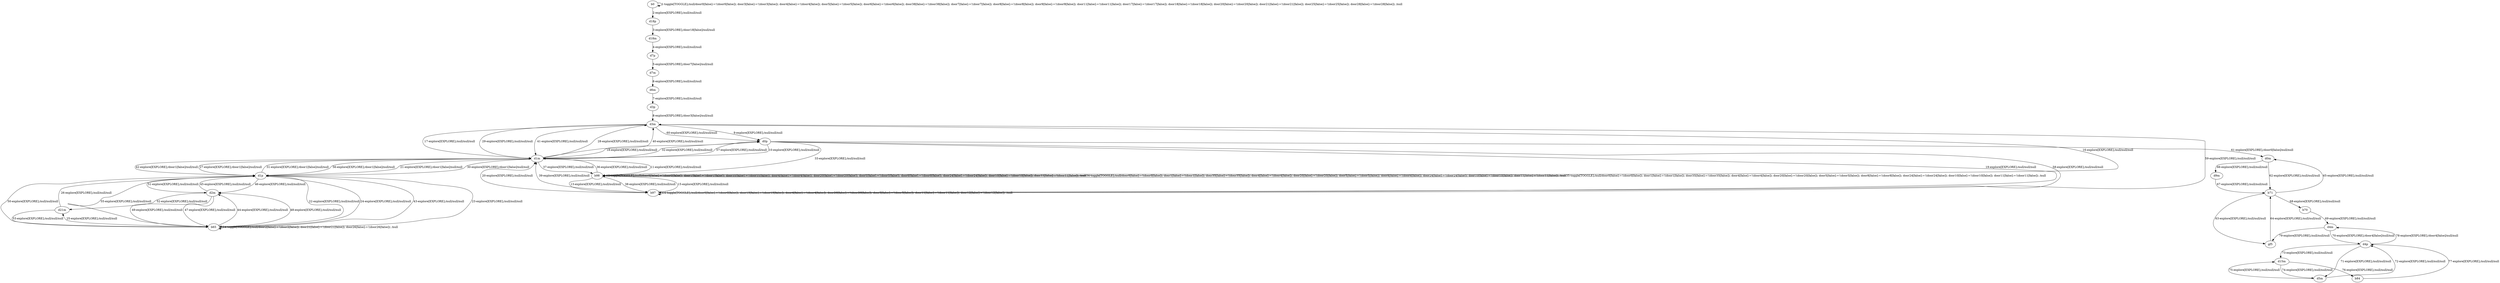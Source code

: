 # Total number of goals covered by this test: 1
# d4p --> d4m

digraph g {
"b0" -> "b0" [label = "1-toggle[TOGGLE];/null/door0[false]:=!(door0[false]); door3[false]:=!(door3[false]); door4[false]:=!(door4[false]); door5[false]:=!(door5[false]); door6[false]:=!(door6[false]); door38[false]:=!(door38[false]); door7[false]:=!(door7[false]); door8[false]:=!(door8[false]); door9[false]:=!(door9[false]); door11[false]:=!(door11[false]); door17[false]:=!(door17[false]); door18[false]:=!(door18[false]); door20[false]:=!(door20[false]); door21[false]:=!(door21[false]); door25[false]:=!(door25[false]); door28[false]:=!(door28[false]); /null"];
"b0" -> "d18p" [label = "2-explore[EXPLORE];/null/null/null"];
"d18p" -> "d18m" [label = "3-explore[EXPLORE];/door18[false]/null/null"];
"d18m" -> "d7p" [label = "4-explore[EXPLORE];/null/null/null"];
"d7p" -> "d7m" [label = "5-explore[EXPLORE];/door7[false]/null/null"];
"d7m" -> "d6m" [label = "6-explore[EXPLORE];/null/null/null"];
"d6m" -> "d3p" [label = "7-explore[EXPLORE];/null/null/null"];
"d3p" -> "d3m" [label = "8-explore[EXPLORE];/door3[false]/null/null"];
"d3m" -> "d0p" [label = "9-explore[EXPLORE];/null/null/null"];
"d0p" -> "d1m" [label = "10-explore[EXPLORE];/null/null/null"];
"d1m" -> "b98" [label = "11-explore[EXPLORE];/null/null/null"];
"b98" -> "b98" [label = "12-toggle[TOGGLE];/null/door0[false]:=!(door0[false]); door1[false]:=!(door1[false]); door35[false]:=!(door35[false]); door4[false]:=!(door4[false]); door20[false]:=!(door20[false]); door5[false]:=!(door5[false]); door8[false]:=!(door8[false]); door24[false]:=!(door24[false]); door10[false]:=!(door10[false]); door11[false]:=!(door11[false]); /null"];
"b98" -> "b97" [label = "13-explore[EXPLORE];/null/null/null"];
"b97" -> "b97" [label = "14-toggle[TOGGLE];/null/door0[false]:=!(door0[false]); door19[false]:=!(door19[false]); door4[false]:=!(door4[false]); door20[false]:=!(door20[false]); door5[false]:=!(door5[false]); door11[false]:=!(door11[false]); door12[false]:=!(door12[false]); /null"];
"b97" -> "b98" [label = "15-explore[EXPLORE];/null/null/null"];
"b98" -> "d3m" [label = "16-explore[EXPLORE];/null/null/null"];
"d3m" -> "d1m" [label = "17-explore[EXPLORE];/null/null/null"];
"d1m" -> "d0p" [label = "18-explore[EXPLORE];/null/null/null"];
"d0p" -> "b97" [label = "19-explore[EXPLORE];/null/null/null"];
"b97" -> "d1m" [label = "20-explore[EXPLORE];/null/null/null"];
"d1m" -> "d1p" [label = "21-explore[EXPLORE];/door1[false]/null/null"];
"d1p" -> "b65" [label = "22-explore[EXPLORE];/null/null/null"];
"b65" -> "d1p" [label = "23-explore[EXPLORE];/null/null/null"];
"d1p" -> "b65" [label = "24-explore[EXPLORE];/null/null/null"];
"b65" -> "d21m" [label = "25-explore[EXPLORE];/null/null/null"];
"d21m" -> "d1p" [label = "26-explore[EXPLORE];/null/null/null"];
"d1p" -> "d1m" [label = "27-explore[EXPLORE];/door1[false]/null/null"];
"d1m" -> "d3m" [label = "28-explore[EXPLORE];/null/null/null"];
"d3m" -> "d1m" [label = "29-explore[EXPLORE];/null/null/null"];
"d1m" -> "d1p" [label = "30-explore[EXPLORE];/door1[false]/null/null"];
"d1p" -> "d1m" [label = "31-explore[EXPLORE];/door1[false]/null/null"];
"d1m" -> "d0p" [label = "32-explore[EXPLORE];/null/null/null"];
"d0p" -> "b98" [label = "33-explore[EXPLORE];/null/null/null"];
"b98" -> "b98" [label = "34-toggle[TOGGLE];/null/door0[false]:=!(door0[false]); door1[false]:=!(door1[false]); door35[false]:=!(door35[false]); door4[false]:=!(door4[false]); door20[false]:=!(door20[false]); door5[false]:=!(door5[false]); door8[false]:=!(door8[false]); door24[false]:=!(door24[false]); door10[false]:=!(door10[false]); door11[false]:=!(door11[false]); /null"];
"b98" -> "b98" [label = "35-toggle[TOGGLE];/null/door0[false]:=!(door0[false]); door1[false]:=!(door1[false]); door35[false]:=!(door35[false]); door4[false]:=!(door4[false]); door20[false]:=!(door20[false]); door5[false]:=!(door5[false]); door8[false]:=!(door8[false]); door24[false]:=!(door24[false]); door10[false]:=!(door10[false]); door11[false]:=!(door11[false]); /null"];
"b98" -> "d1m" [label = "36-explore[EXPLORE];/null/null/null"];
"d1m" -> "b98" [label = "37-explore[EXPLORE];/null/null/null"];
"b98" -> "b97" [label = "38-explore[EXPLORE];/null/null/null"];
"b97" -> "d1m" [label = "39-explore[EXPLORE];/null/null/null"];
"d1m" -> "d3m" [label = "40-explore[EXPLORE];/null/null/null"];
"d3m" -> "d1m" [label = "41-explore[EXPLORE];/null/null/null"];
"d1m" -> "d1p" [label = "42-explore[EXPLORE];/door1[false]/null/null"];
"d1p" -> "b65" [label = "43-explore[EXPLORE];/null/null/null"];
"b65" -> "d2m" [label = "44-explore[EXPLORE];/null/null/null"];
"d2m" -> "d1p" [label = "45-explore[EXPLORE];/null/null/null"];
"d1p" -> "d2m" [label = "46-explore[EXPLORE];/null/null/null"];
"d2m" -> "b65" [label = "47-explore[EXPLORE];/null/null/null"];
"b65" -> "d2m" [label = "48-explore[EXPLORE];/null/null/null"];
"d2m" -> "b65" [label = "49-explore[EXPLORE];/null/null/null"];
"b65" -> "d1p" [label = "50-explore[EXPLORE];/null/null/null"];
"d1p" -> "d2m" [label = "51-explore[EXPLORE];/null/null/null"];
"d2m" -> "d21m" [label = "52-explore[EXPLORE];/null/null/null"];
"d21m" -> "b65" [label = "53-explore[EXPLORE];/null/null/null"];
"b65" -> "b65" [label = "54-toggle[TOGGLE];/null/door2[false]:=!(door2[false]); door21[false]:=!(door21[false]); door26[false]:=!(door26[false]); /null"];
"b65" -> "d1p" [label = "55-explore[EXPLORE];/null/null/null"];
"d1p" -> "d1m" [label = "56-explore[EXPLORE];/door1[false]/null/null"];
"d1m" -> "d0p" [label = "57-explore[EXPLORE];/null/null/null"];
"d0p" -> "b97" [label = "58-explore[EXPLORE];/null/null/null"];
"b97" -> "d3m" [label = "59-explore[EXPLORE];/null/null/null"];
"d3m" -> "d0p" [label = "60-explore[EXPLORE];/null/null/null"];
"d0p" -> "d0m" [label = "61-explore[EXPLORE];/door0[false]/null/null"];
"d0m" -> "b71" [label = "62-explore[EXPLORE];/null/null/null"];
"b71" -> "gf5" [label = "63-explore[EXPLORE];/null/null/null"];
"gf5" -> "b71" [label = "64-explore[EXPLORE];/null/null/null"];
"b71" -> "d0m" [label = "65-explore[EXPLORE];/null/null/null"];
"d0m" -> "d9m" [label = "66-explore[EXPLORE];/null/null/null"];
"d9m" -> "b71" [label = "67-explore[EXPLORE];/null/null/null"];
"b71" -> "b70" [label = "68-explore[EXPLORE];/null/null/null"];
"b70" -> "d4m" [label = "69-explore[EXPLORE];/null/null/null"];
"d4m" -> "d4p" [label = "70-explore[EXPLORE];/door4[false]/null/null"];
"d4p" -> "d5m" [label = "71-explore[EXPLORE];/null/null/null"];
"d5m" -> "d4p" [label = "72-explore[EXPLORE];/null/null/null"];
"d4p" -> "d15m" [label = "73-explore[EXPLORE];/null/null/null"];
"d15m" -> "d5m" [label = "74-explore[EXPLORE];/null/null/null"];
"d5m" -> "d15m" [label = "75-explore[EXPLORE];/null/null/null"];
"d15m" -> "b84" [label = "76-explore[EXPLORE];/null/null/null"];
"b84" -> "d4p" [label = "77-explore[EXPLORE];/null/null/null"];
"d4p" -> "d4m" [label = "78-explore[EXPLORE];/door4[false]/null/null"];
"d4m" -> "gf5" [label = "79-explore[EXPLORE];/null/null/null"];
}